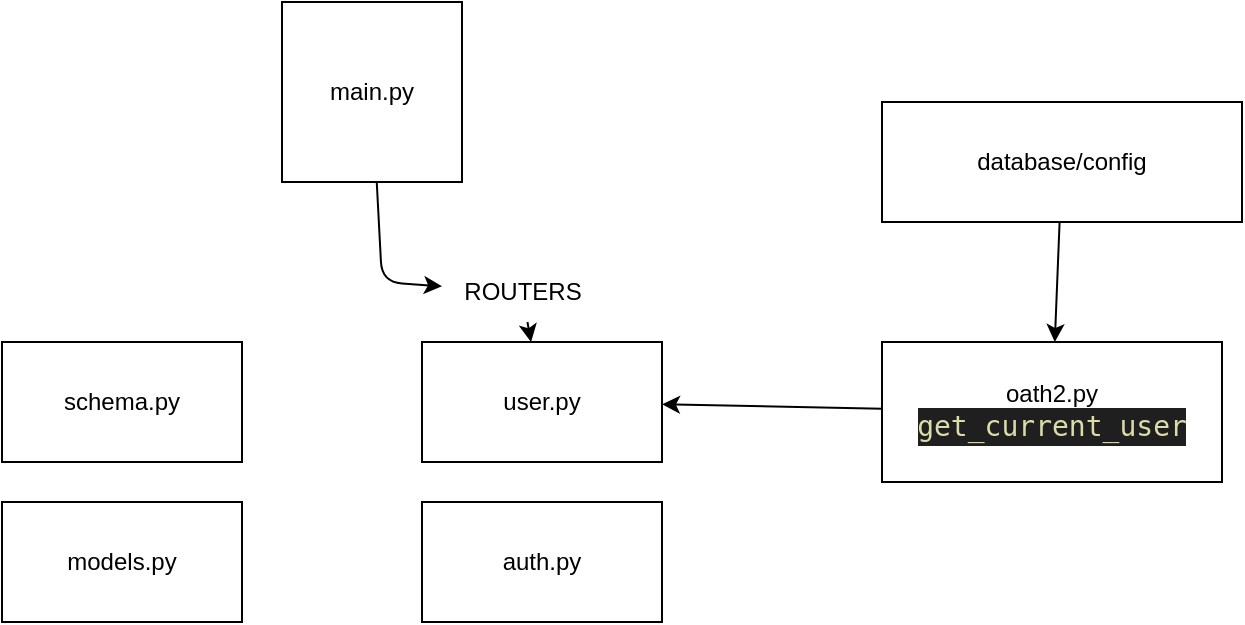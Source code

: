 <mxfile>
    <diagram id="sPNuFV5Zo6bk1nYNn1VA" name="Page-1">
        <mxGraphModel dx="1743" dy="747" grid="1" gridSize="10" guides="1" tooltips="1" connect="1" arrows="1" fold="1" page="1" pageScale="1" pageWidth="850" pageHeight="1100" math="0" shadow="0">
            <root>
                <mxCell id="0"/>
                <mxCell id="1" parent="0"/>
                <mxCell id="5" value="" style="edgeStyle=none;html=1;" edge="1" parent="1" source="2" target="4">
                    <mxGeometry relative="1" as="geometry">
                        <Array as="points">
                            <mxPoint x="260" y="220"/>
                        </Array>
                    </mxGeometry>
                </mxCell>
                <mxCell id="2" value="main.py" style="whiteSpace=wrap;html=1;aspect=fixed;" vertex="1" parent="1">
                    <mxGeometry x="210" y="80" width="90" height="90" as="geometry"/>
                </mxCell>
                <mxCell id="3" value="user.py" style="rounded=0;whiteSpace=wrap;html=1;" vertex="1" parent="1">
                    <mxGeometry x="280" y="250" width="120" height="60" as="geometry"/>
                </mxCell>
                <mxCell id="6" value="" style="edgeStyle=none;html=1;" edge="1" parent="1" source="4" target="3">
                    <mxGeometry relative="1" as="geometry"/>
                </mxCell>
                <mxCell id="4" value="ROUTERS" style="text;html=1;align=center;verticalAlign=middle;resizable=0;points=[];autosize=1;strokeColor=none;fillColor=none;" vertex="1" parent="1">
                    <mxGeometry x="290" y="210" width="80" height="30" as="geometry"/>
                </mxCell>
                <mxCell id="7" value="auth.py" style="rounded=0;whiteSpace=wrap;html=1;" vertex="1" parent="1">
                    <mxGeometry x="280" y="330" width="120" height="60" as="geometry"/>
                </mxCell>
                <mxCell id="13" value="" style="edgeStyle=none;html=1;" edge="1" parent="1" source="8" target="3">
                    <mxGeometry relative="1" as="geometry"/>
                </mxCell>
                <mxCell id="8" value="oath2.py&lt;br&gt;&lt;div style=&quot;color: rgb(204, 204, 204); background-color: rgb(31, 31, 31); font-family: &amp;quot;Droid Sans Mono&amp;quot;, &amp;quot;monospace&amp;quot;, monospace; font-size: 14px; line-height: 19px;&quot;&gt;&lt;span style=&quot;color: #dcdcaa;&quot;&gt;get_current_user&lt;/span&gt;&lt;/div&gt;" style="rounded=0;whiteSpace=wrap;html=1;" vertex="1" parent="1">
                    <mxGeometry x="510" y="250" width="170" height="70" as="geometry"/>
                </mxCell>
                <mxCell id="9" value="schema.py" style="rounded=0;whiteSpace=wrap;html=1;" vertex="1" parent="1">
                    <mxGeometry x="70" y="250" width="120" height="60" as="geometry"/>
                </mxCell>
                <mxCell id="10" value="models.py" style="rounded=0;whiteSpace=wrap;html=1;" vertex="1" parent="1">
                    <mxGeometry x="70" y="330" width="120" height="60" as="geometry"/>
                </mxCell>
                <mxCell id="12" value="" style="edgeStyle=none;html=1;" edge="1" parent="1" source="11" target="8">
                    <mxGeometry relative="1" as="geometry"/>
                </mxCell>
                <mxCell id="11" value="database/config" style="rounded=0;whiteSpace=wrap;html=1;" vertex="1" parent="1">
                    <mxGeometry x="510" y="130" width="180" height="60" as="geometry"/>
                </mxCell>
            </root>
        </mxGraphModel>
    </diagram>
</mxfile>